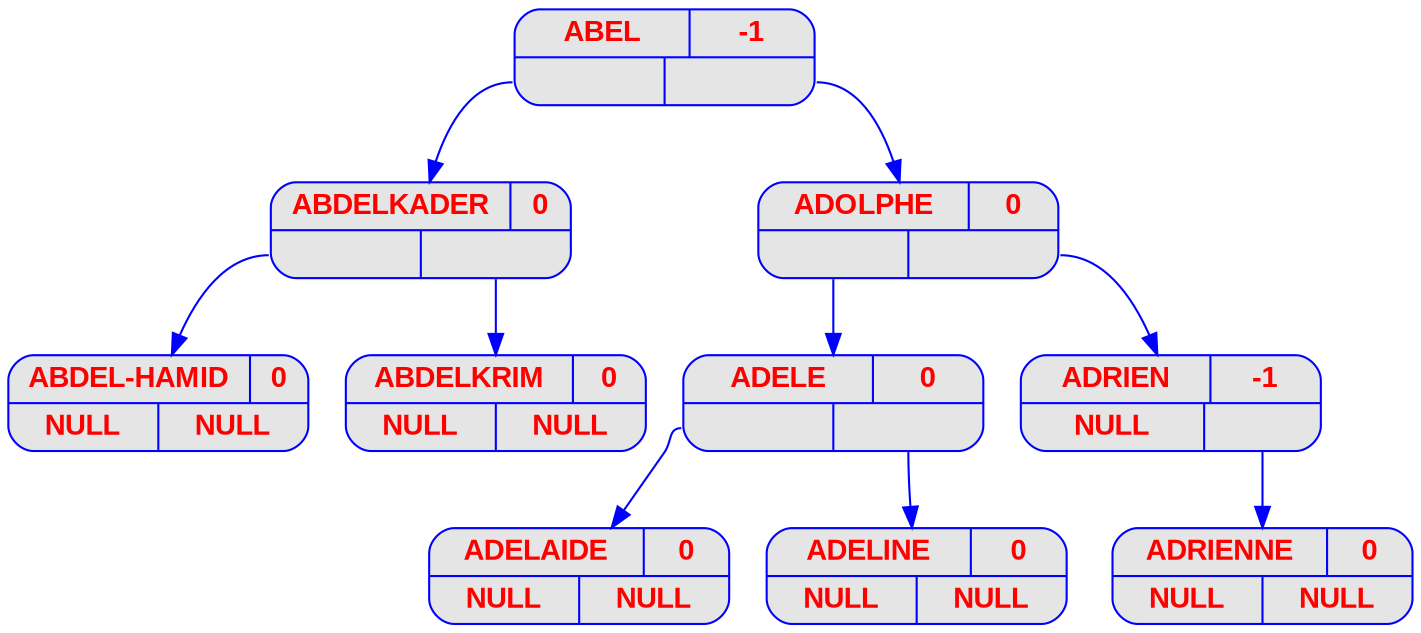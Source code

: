 digraph displayAVL {
	node [
		fontname  = "Arial bold" 
		fontsize  = "14"
		fontcolor = "red"
		style     = "rounded, filled"
		shape     = "record"
		fillcolor = "grey90"
		color     = "blue"
		width     = "2"
	]

	edge [
		color     = "blue"
	]

	"ABEL
" [label = "{{<c> ABEL
 | <b> -1} | { <g> | <d>}}"];
	"ABEL
":g -> "ABDELKADER
";
	"ABDELKADER
" [label = "{{<c> ABDELKADER
 | <b> 0} | { <g> | <d>}}"];
	"ABDELKADER
":g -> "ABDEL-HAMID
";
	"ABDEL-HAMID
" [label = "{{<c> ABDEL-HAMID
 | <b> 0} | { <g> | <d>}}"];
	"ABDEL-HAMID
" [label = "{{<c> ABDEL-HAMID
 | <b> 0} | { <g> NULL | <d> NULL}}"];
	"ABDELKADER
":d -> "ABDELKRIM
";
	"ABDELKRIM
" [label = "{{<c> ABDELKRIM
 | <b> 0} | { <g> | <d>}}"];
	"ABDELKRIM
" [label = "{{<c> ABDELKRIM
 | <b> 0} | { <g> NULL | <d> NULL}}"];
	"ABEL
":d -> "ADOLPHE
";
	"ADOLPHE
" [label = "{{<c> ADOLPHE
 | <b> 0} | { <g> | <d>}}"];
	"ADOLPHE
":g -> "ADELE
";
	"ADELE
" [label = "{{<c> ADELE
 | <b> 0} | { <g> | <d>}}"];
	"ADELE
":g -> "ADELAIDE
";
	"ADELAIDE
" [label = "{{<c> ADELAIDE
 | <b> 0} | { <g> | <d>}}"];
	"ADELAIDE
" [label = "{{<c> ADELAIDE
 | <b> 0} | { <g> NULL | <d> NULL}}"];
	"ADELE
":d -> "ADELINE
";
	"ADELINE
" [label = "{{<c> ADELINE
 | <b> 0} | { <g> | <d>}}"];
	"ADELINE
" [label = "{{<c> ADELINE
 | <b> 0} | { <g> NULL | <d> NULL}}"];
	"ADOLPHE
":d -> "ADRIEN
";
	"ADRIEN
" [label = "{{<c> ADRIEN
 | <b> -1} | { <g> | <d>}}"];
	"ADRIEN
" [label = "{{<c> ADRIEN
 | <b> -1} | { <g> NULL | <d> }}"];
	"ADRIEN
":d -> "ADRIENNE
";
	"ADRIENNE
" [label = "{{<c> ADRIENNE
 | <b> 0} | { <g> | <d>}}"];
	"ADRIENNE
" [label = "{{<c> ADRIENNE
 | <b> 0} | { <g> NULL | <d> NULL}}"];
}
